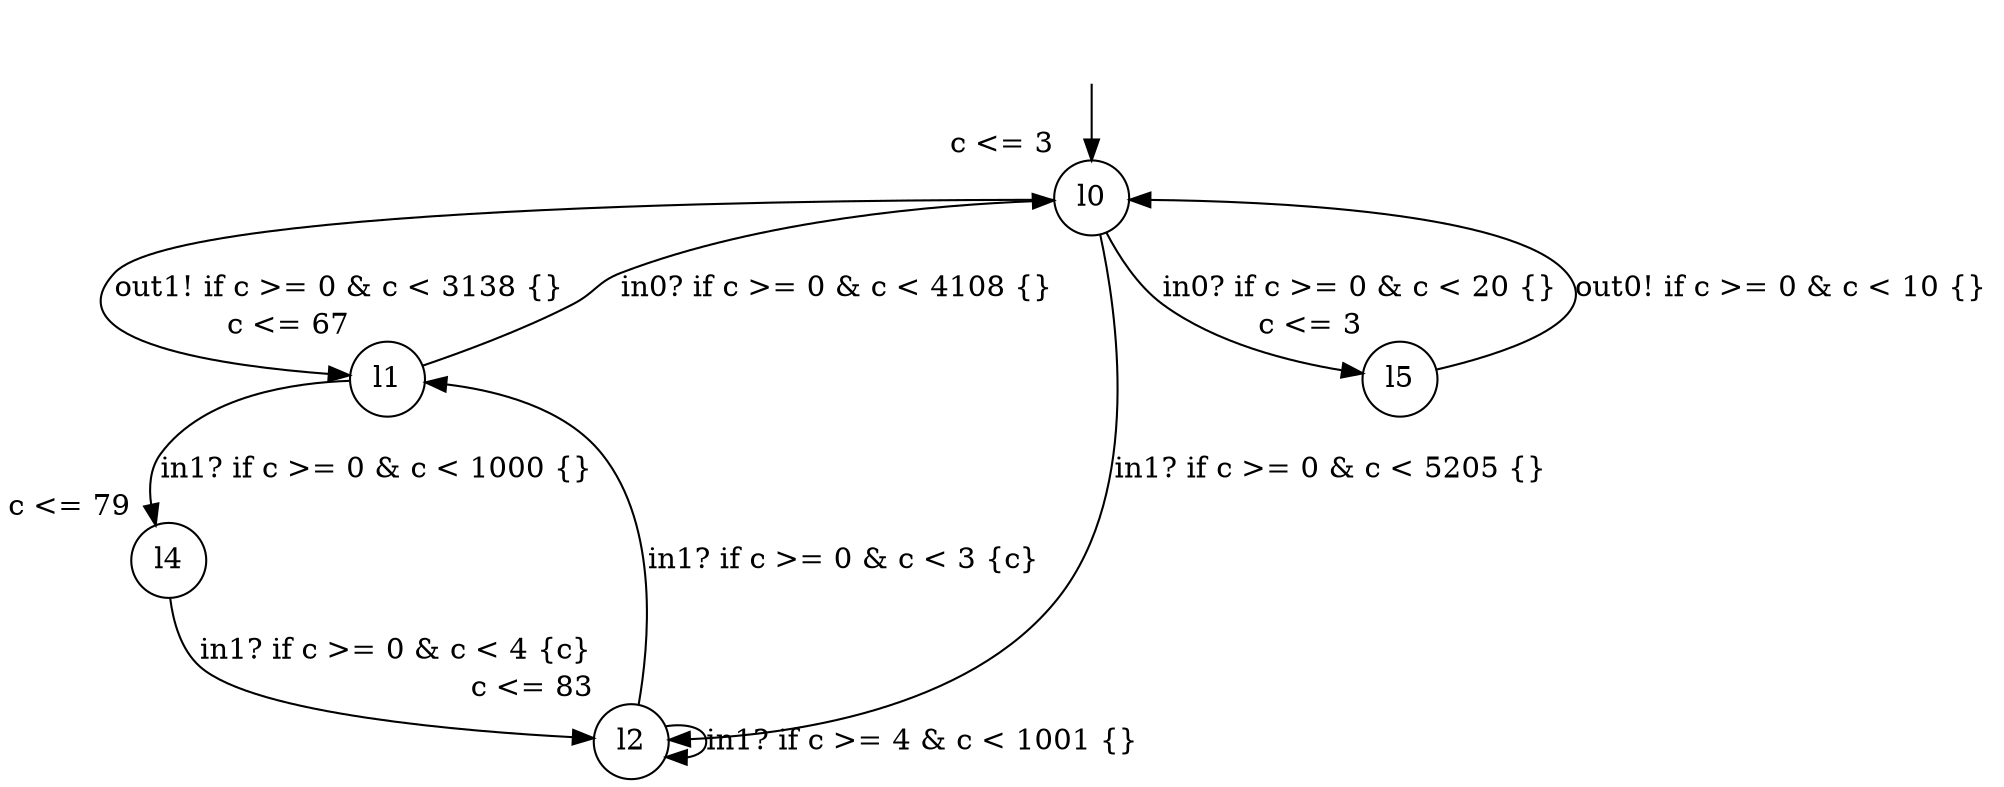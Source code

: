 digraph g {
__start0 [label="" shape="none"];
l0 [shape="circle" margin=0 label="l0", xlabel="c <= 3"];
l1 [shape="circle" margin=0 label="l1", xlabel="c <= 67"];
l2 [shape="circle" margin=0 label="l2", xlabel="c <= 83"];
l4 [shape="circle" margin=0 label="l4", xlabel="c <= 79"];
l5 [shape="circle" margin=0 label="l5", xlabel="c <= 3"];
l0 -> l5 [label="in0? if c >= 0 & c < 20 {} "];
l0 -> l1 [label="out1! if c >= 0 & c < 3138 {} "];
l0 -> l2 [label="in1? if c >= 0 & c < 5205 {} "];
l1 -> l0 [label="in0? if c >= 0 & c < 4108 {} "];
l1 -> l4 [label="in1? if c >= 0 & c < 1000 {} "];
l2 -> l2 [label="in1? if c >= 4 & c < 1001 {} "];
l2 -> l1 [label="in1? if c >= 0 & c < 3 {c} "];
l4 -> l2 [label="in1? if c >= 0 & c < 4 {c} "];
l5 -> l0 [label="out0! if c >= 0 & c < 10 {} "];
__start0 -> l0;
}
